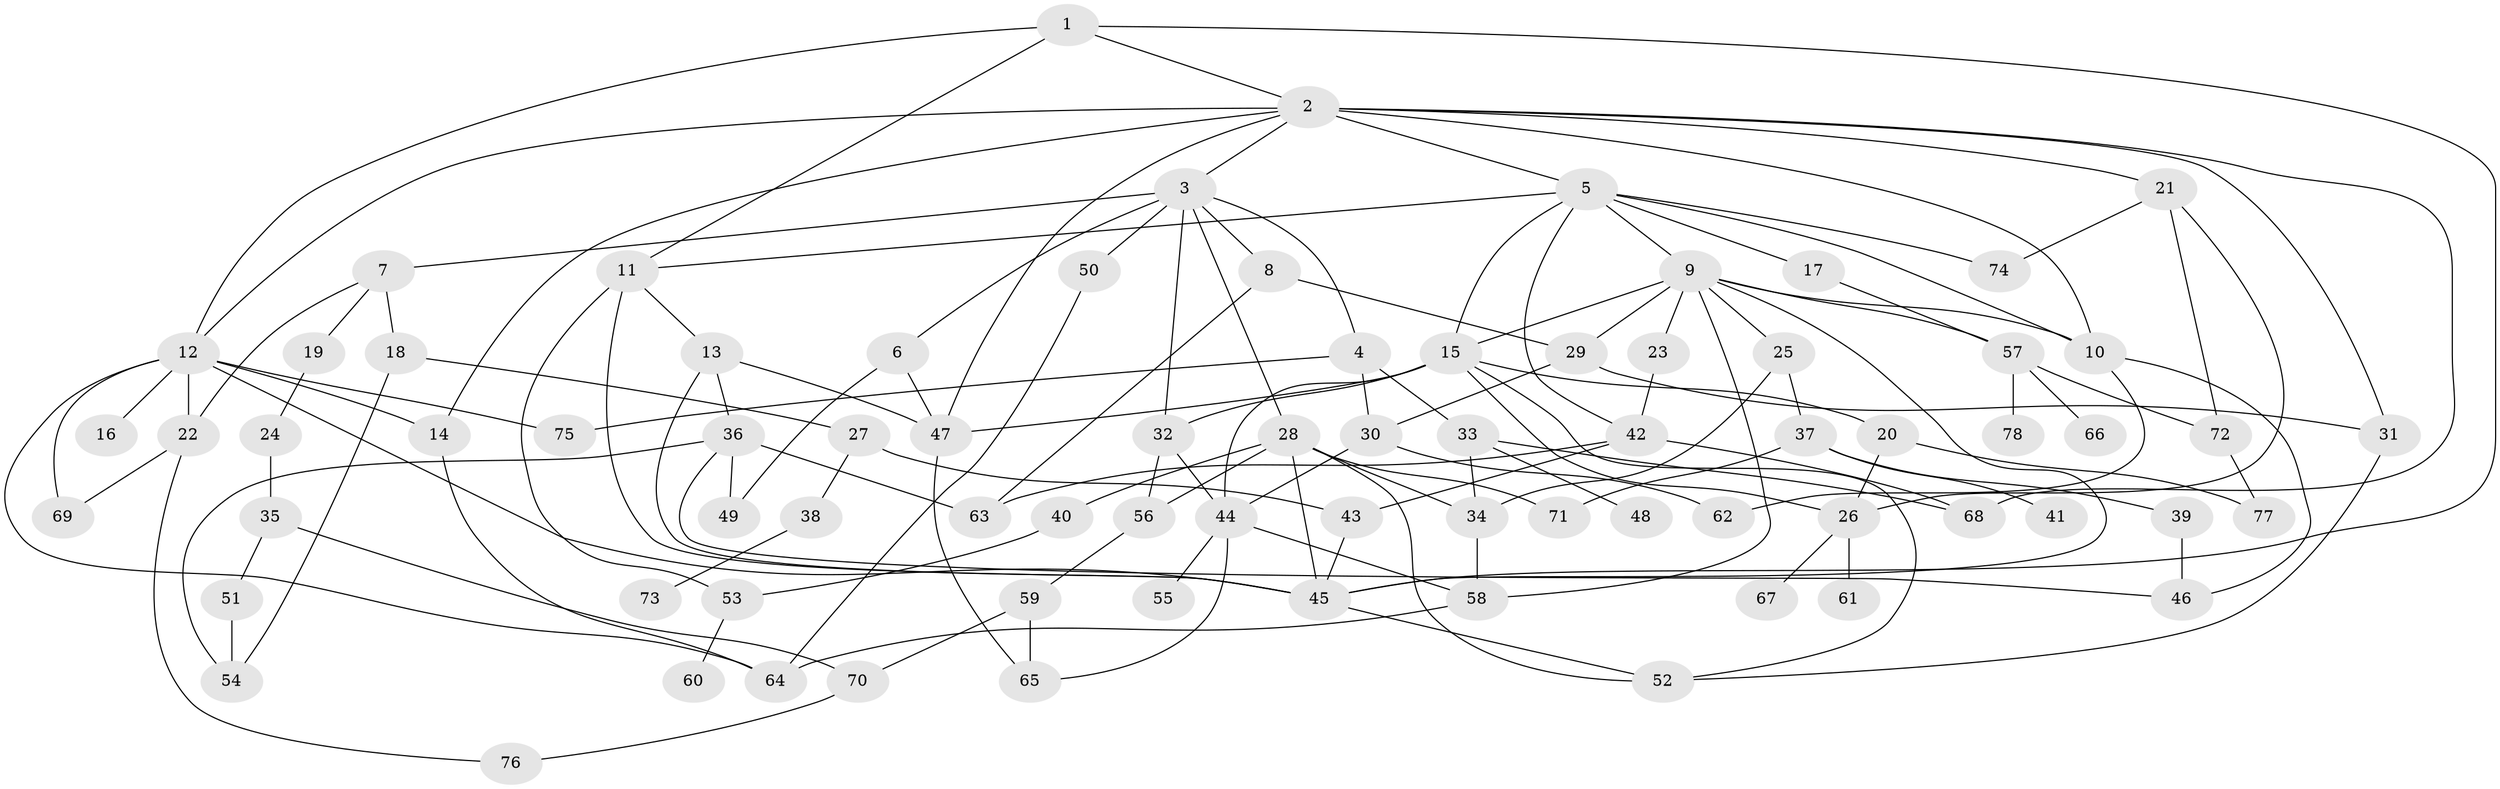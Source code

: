 // original degree distribution, {3: 0.2558139534883721, 10: 0.007751937984496124, 8: 0.023255813953488372, 4: 0.13178294573643412, 6: 0.03875968992248062, 2: 0.2868217054263566, 7: 0.015503875968992248, 1: 0.17829457364341086, 5: 0.06201550387596899}
// Generated by graph-tools (version 1.1) at 2025/48/03/04/25 22:48:47]
// undirected, 78 vertices, 136 edges
graph export_dot {
  node [color=gray90,style=filled];
  1;
  2;
  3;
  4;
  5;
  6;
  7;
  8;
  9;
  10;
  11;
  12;
  13;
  14;
  15;
  16;
  17;
  18;
  19;
  20;
  21;
  22;
  23;
  24;
  25;
  26;
  27;
  28;
  29;
  30;
  31;
  32;
  33;
  34;
  35;
  36;
  37;
  38;
  39;
  40;
  41;
  42;
  43;
  44;
  45;
  46;
  47;
  48;
  49;
  50;
  51;
  52;
  53;
  54;
  55;
  56;
  57;
  58;
  59;
  60;
  61;
  62;
  63;
  64;
  65;
  66;
  67;
  68;
  69;
  70;
  71;
  72;
  73;
  74;
  75;
  76;
  77;
  78;
  1 -- 2 [weight=1.0];
  1 -- 11 [weight=1.0];
  1 -- 12 [weight=1.0];
  1 -- 45 [weight=1.0];
  2 -- 3 [weight=1.0];
  2 -- 5 [weight=1.0];
  2 -- 10 [weight=1.0];
  2 -- 12 [weight=1.0];
  2 -- 14 [weight=1.0];
  2 -- 21 [weight=1.0];
  2 -- 31 [weight=1.0];
  2 -- 47 [weight=1.0];
  2 -- 68 [weight=1.0];
  3 -- 4 [weight=1.0];
  3 -- 6 [weight=1.0];
  3 -- 7 [weight=1.0];
  3 -- 8 [weight=1.0];
  3 -- 28 [weight=1.0];
  3 -- 32 [weight=1.0];
  3 -- 50 [weight=1.0];
  4 -- 30 [weight=1.0];
  4 -- 33 [weight=1.0];
  4 -- 75 [weight=1.0];
  5 -- 9 [weight=1.0];
  5 -- 10 [weight=1.0];
  5 -- 11 [weight=1.0];
  5 -- 15 [weight=1.0];
  5 -- 17 [weight=1.0];
  5 -- 42 [weight=1.0];
  5 -- 74 [weight=1.0];
  6 -- 47 [weight=1.0];
  6 -- 49 [weight=1.0];
  7 -- 18 [weight=1.0];
  7 -- 19 [weight=1.0];
  7 -- 22 [weight=1.0];
  8 -- 29 [weight=1.0];
  8 -- 63 [weight=1.0];
  9 -- 10 [weight=1.0];
  9 -- 15 [weight=1.0];
  9 -- 23 [weight=2.0];
  9 -- 25 [weight=1.0];
  9 -- 29 [weight=1.0];
  9 -- 45 [weight=1.0];
  9 -- 57 [weight=1.0];
  9 -- 58 [weight=1.0];
  10 -- 46 [weight=1.0];
  10 -- 62 [weight=1.0];
  11 -- 13 [weight=1.0];
  11 -- 45 [weight=1.0];
  11 -- 53 [weight=1.0];
  12 -- 14 [weight=1.0];
  12 -- 16 [weight=1.0];
  12 -- 22 [weight=1.0];
  12 -- 45 [weight=1.0];
  12 -- 64 [weight=1.0];
  12 -- 69 [weight=1.0];
  12 -- 75 [weight=1.0];
  13 -- 36 [weight=1.0];
  13 -- 45 [weight=1.0];
  13 -- 47 [weight=1.0];
  14 -- 64 [weight=1.0];
  15 -- 20 [weight=1.0];
  15 -- 26 [weight=1.0];
  15 -- 32 [weight=1.0];
  15 -- 44 [weight=1.0];
  15 -- 47 [weight=1.0];
  15 -- 52 [weight=1.0];
  17 -- 57 [weight=1.0];
  18 -- 27 [weight=1.0];
  18 -- 54 [weight=1.0];
  19 -- 24 [weight=1.0];
  20 -- 26 [weight=1.0];
  20 -- 77 [weight=1.0];
  21 -- 26 [weight=1.0];
  21 -- 72 [weight=1.0];
  21 -- 74 [weight=1.0];
  22 -- 69 [weight=1.0];
  22 -- 76 [weight=1.0];
  23 -- 42 [weight=1.0];
  24 -- 35 [weight=1.0];
  25 -- 34 [weight=1.0];
  25 -- 37 [weight=1.0];
  26 -- 61 [weight=1.0];
  26 -- 67 [weight=1.0];
  27 -- 38 [weight=1.0];
  27 -- 43 [weight=1.0];
  28 -- 34 [weight=1.0];
  28 -- 40 [weight=1.0];
  28 -- 45 [weight=1.0];
  28 -- 52 [weight=1.0];
  28 -- 56 [weight=1.0];
  28 -- 71 [weight=1.0];
  29 -- 30 [weight=1.0];
  29 -- 31 [weight=2.0];
  30 -- 44 [weight=2.0];
  30 -- 62 [weight=1.0];
  31 -- 52 [weight=1.0];
  32 -- 44 [weight=1.0];
  32 -- 56 [weight=1.0];
  33 -- 34 [weight=1.0];
  33 -- 48 [weight=1.0];
  33 -- 68 [weight=1.0];
  34 -- 58 [weight=1.0];
  35 -- 51 [weight=1.0];
  35 -- 70 [weight=1.0];
  36 -- 46 [weight=1.0];
  36 -- 49 [weight=1.0];
  36 -- 54 [weight=1.0];
  36 -- 63 [weight=1.0];
  37 -- 39 [weight=1.0];
  37 -- 41 [weight=1.0];
  37 -- 71 [weight=1.0];
  38 -- 73 [weight=1.0];
  39 -- 46 [weight=1.0];
  40 -- 53 [weight=1.0];
  42 -- 43 [weight=1.0];
  42 -- 63 [weight=1.0];
  42 -- 68 [weight=1.0];
  43 -- 45 [weight=1.0];
  44 -- 55 [weight=1.0];
  44 -- 58 [weight=1.0];
  44 -- 65 [weight=1.0];
  45 -- 52 [weight=1.0];
  47 -- 65 [weight=1.0];
  50 -- 64 [weight=1.0];
  51 -- 54 [weight=1.0];
  53 -- 60 [weight=1.0];
  56 -- 59 [weight=1.0];
  57 -- 66 [weight=1.0];
  57 -- 72 [weight=1.0];
  57 -- 78 [weight=1.0];
  58 -- 64 [weight=1.0];
  59 -- 65 [weight=1.0];
  59 -- 70 [weight=1.0];
  70 -- 76 [weight=1.0];
  72 -- 77 [weight=1.0];
}
